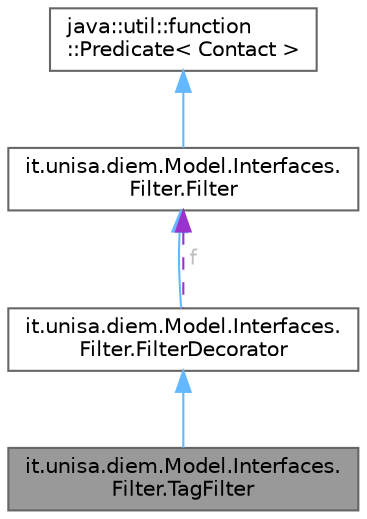 digraph "it.unisa.diem.Model.Interfaces.Filter.TagFilter"
{
 // LATEX_PDF_SIZE
  bgcolor="transparent";
  edge [fontname=Helvetica,fontsize=10,labelfontname=Helvetica,labelfontsize=10];
  node [fontname=Helvetica,fontsize=10,shape=box,height=0.2,width=0.4];
  Node1 [id="Node000001",label="it.unisa.diem.Model.Interfaces.\lFilter.TagFilter",height=0.2,width=0.4,color="gray40", fillcolor="grey60", style="filled", fontcolor="black",tooltip="Concrete decorator of the Filter pattern that verifies if a Contact contains the substring passed to ..."];
  Node2 -> Node1 [id="edge1_Node000001_Node000002",dir="back",color="steelblue1",style="solid",tooltip=" "];
  Node2 [id="Node000002",label="it.unisa.diem.Model.Interfaces.\lFilter.FilterDecorator",height=0.2,width=0.4,color="gray40", fillcolor="white", style="filled",URL="$classit_1_1unisa_1_1diem_1_1Model_1_1Interfaces_1_1Filter_1_1FilterDecorator.html",tooltip="Abstract decorator of the Filter pattern."];
  Node3 -> Node2 [id="edge2_Node000002_Node000003",dir="back",color="steelblue1",style="solid",tooltip=" "];
  Node3 [id="Node000003",label="it.unisa.diem.Model.Interfaces.\lFilter.Filter",height=0.2,width=0.4,color="gray40", fillcolor="white", style="filled",URL="$interfaceit_1_1unisa_1_1diem_1_1Model_1_1Interfaces_1_1Filter_1_1Filter.html",tooltip="Passed as a Predicate<Contact> that verifies a condition based on the fact that a Contact contains a ..."];
  Node4 -> Node3 [id="edge3_Node000003_Node000004",dir="back",color="steelblue1",style="solid",tooltip=" "];
  Node4 [id="Node000004",label="java::util::function\l::Predicate\< Contact \>",height=0.2,width=0.4,color="gray40", fillcolor="white", style="filled",tooltip=" "];
  Node3 -> Node2 [id="edge4_Node000002_Node000003",dir="back",color="darkorchid3",style="dashed",tooltip=" ",label=" f",fontcolor="grey" ];
}
